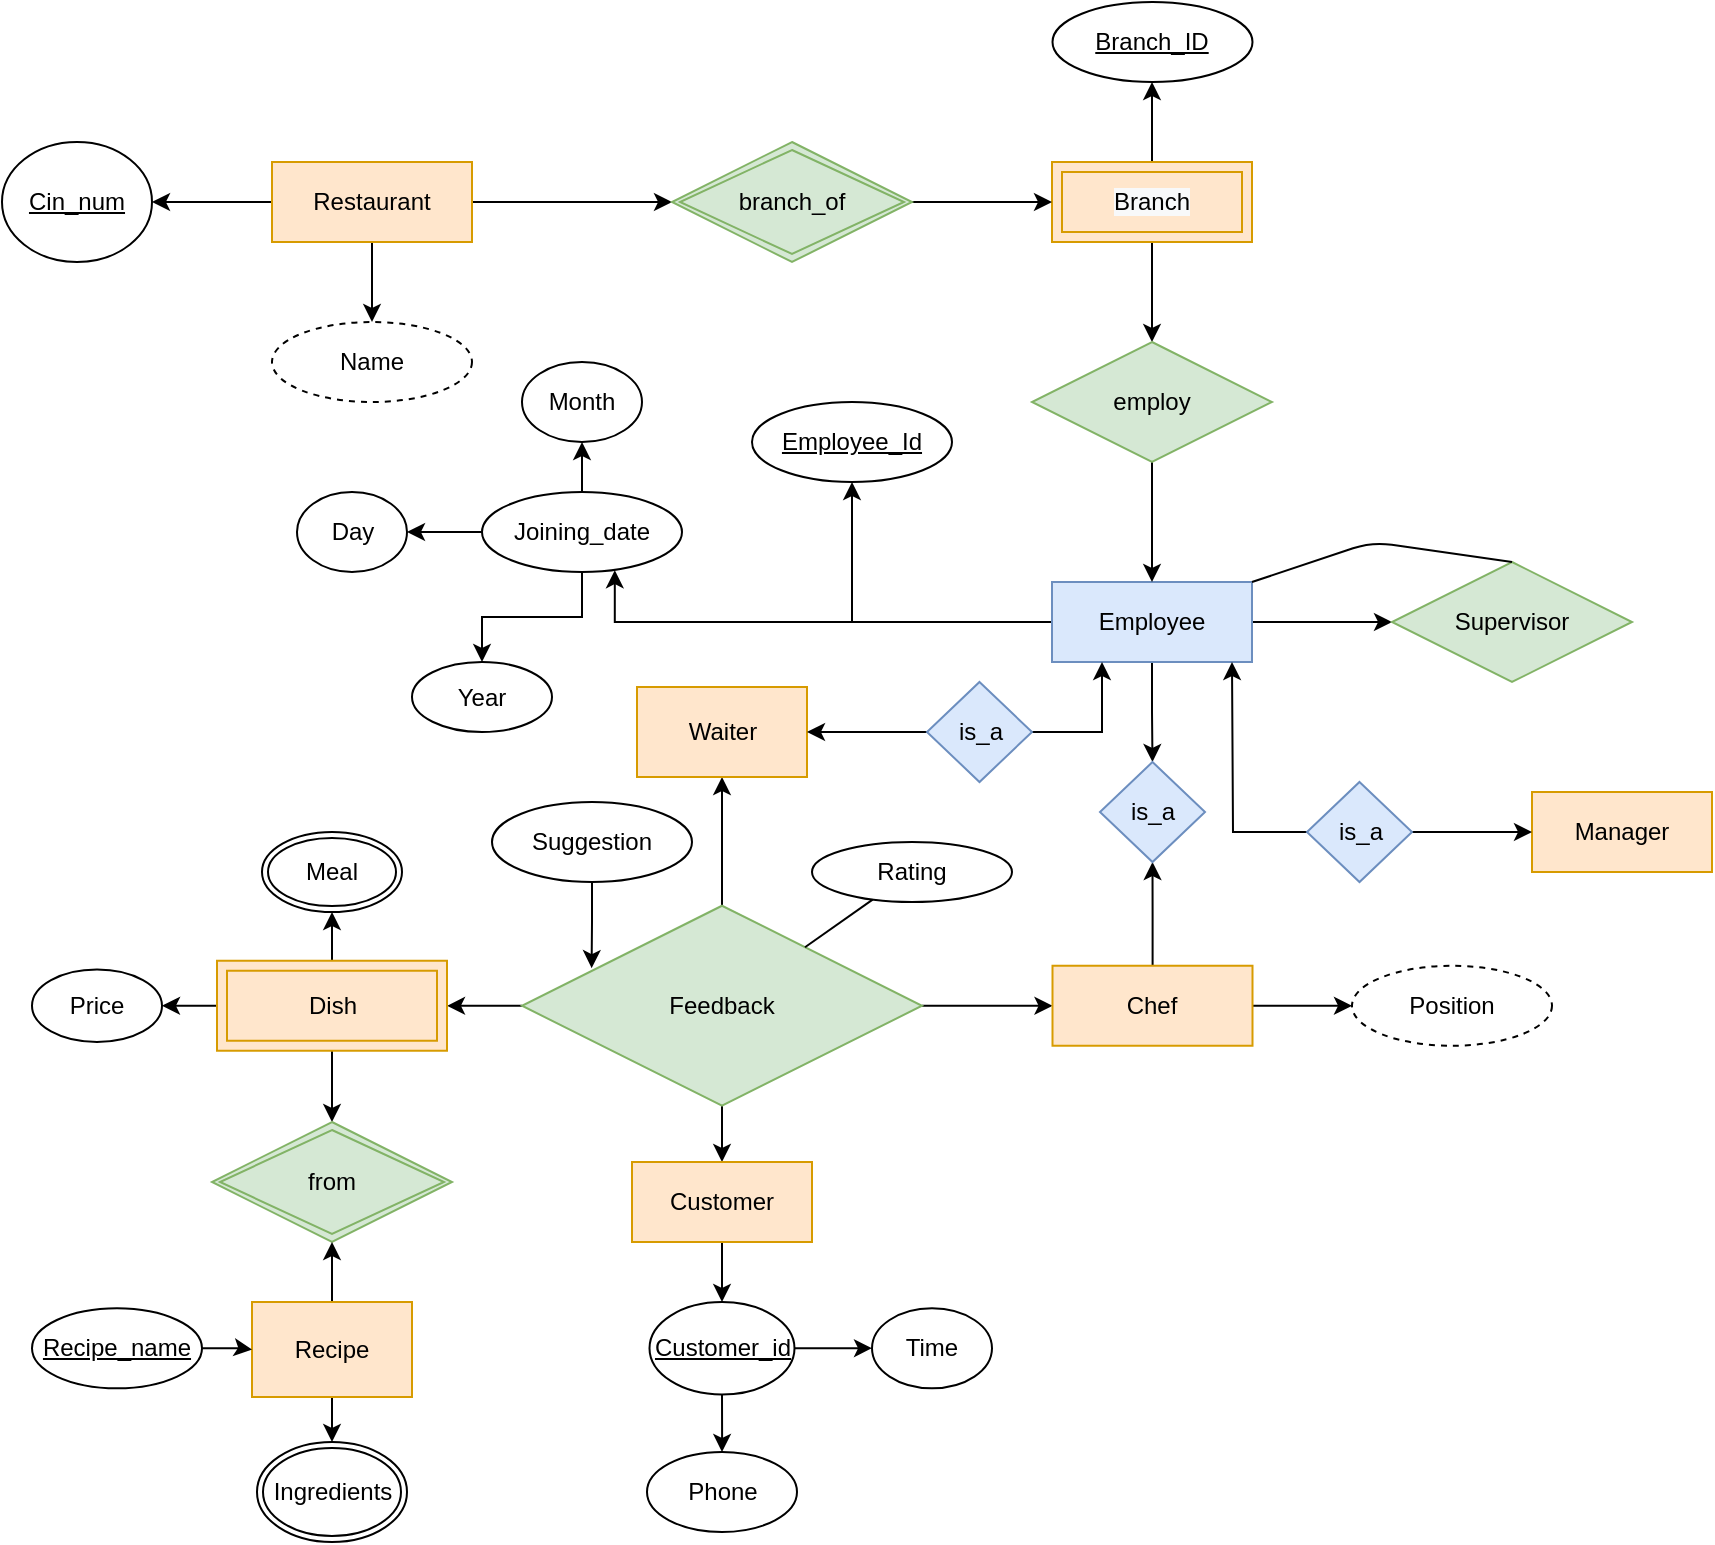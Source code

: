 <mxfile version="13.6.5" type="github">
  <diagram id="kxgBEVJCPQbhI56NlqeN" name="Page-1">
    <mxGraphModel dx="1449" dy="596" grid="1" gridSize="10" guides="1" tooltips="1" connect="1" arrows="1" fold="1" page="1" pageScale="1" pageWidth="3300" pageHeight="4681" math="0" shadow="0">
      <root>
        <mxCell id="0" />
        <mxCell id="1" parent="0" />
        <mxCell id="NgLl4HAQhnd8HXAotbS4-2" value="" style="edgeStyle=orthogonalEdgeStyle;rounded=0;orthogonalLoop=1;jettySize=auto;html=1;" parent="1" source="jKNY7_8_zjAuuIfCQ90G-1" target="NgLl4HAQhnd8HXAotbS4-1" edge="1">
          <mxGeometry relative="1" as="geometry" />
        </mxCell>
        <mxCell id="NgLl4HAQhnd8HXAotbS4-8" value="" style="edgeStyle=orthogonalEdgeStyle;rounded=0;orthogonalLoop=1;jettySize=auto;html=1;" parent="1" source="jKNY7_8_zjAuuIfCQ90G-1" target="NgLl4HAQhnd8HXAotbS4-7" edge="1">
          <mxGeometry relative="1" as="geometry" />
        </mxCell>
        <mxCell id="ky3XIGSyfg8WfD_a-9OU-23" value="" style="edgeStyle=orthogonalEdgeStyle;rounded=0;orthogonalLoop=1;jettySize=auto;html=1;" edge="1" parent="1" source="jKNY7_8_zjAuuIfCQ90G-1" target="kzbOnNVxng_6eBCHzelk-32">
          <mxGeometry relative="1" as="geometry" />
        </mxCell>
        <mxCell id="ky3XIGSyfg8WfD_a-9OU-30" value="" style="edgeStyle=orthogonalEdgeStyle;rounded=0;orthogonalLoop=1;jettySize=auto;html=1;" edge="1" parent="1" source="jKNY7_8_zjAuuIfCQ90G-1" target="ky3XIGSyfg8WfD_a-9OU-29">
          <mxGeometry relative="1" as="geometry" />
        </mxCell>
        <mxCell id="jKNY7_8_zjAuuIfCQ90G-1" value="Feedback" style="rhombus;whiteSpace=wrap;html=1;fillColor=#d5e8d4;strokeColor=#82b366;" parent="1" vertex="1">
          <mxGeometry x="1335" y="1861.87" width="200" height="100" as="geometry" />
        </mxCell>
        <mxCell id="kzbOnNVxng_6eBCHzelk-70" value="" style="edgeStyle=orthogonalEdgeStyle;rounded=0;orthogonalLoop=1;jettySize=auto;html=1;" parent="1" source="NgLl4HAQhnd8HXAotbS4-1" target="kzbOnNVxng_6eBCHzelk-28" edge="1">
          <mxGeometry relative="1" as="geometry" />
        </mxCell>
        <mxCell id="XjC6Pe1A60IvWtQranHF-16" value="" style="edgeStyle=orthogonalEdgeStyle;rounded=0;orthogonalLoop=1;jettySize=auto;html=1;" parent="1" source="NgLl4HAQhnd8HXAotbS4-1" target="XjC6Pe1A60IvWtQranHF-2" edge="1">
          <mxGeometry relative="1" as="geometry" />
        </mxCell>
        <mxCell id="NgLl4HAQhnd8HXAotbS4-1" value="Chef" style="whiteSpace=wrap;html=1;align=center;fillColor=#ffe6cc;strokeColor=#d79b00;" parent="1" vertex="1">
          <mxGeometry x="1600.25" y="1891.87" width="100" height="40" as="geometry" />
        </mxCell>
        <mxCell id="NgLl4HAQhnd8HXAotbS4-7" value="Waiter" style="whiteSpace=wrap;html=1;fillColor=#ffe6cc;strokeColor=#d79b00;" parent="1" vertex="1">
          <mxGeometry x="1392.5" y="1752.5" width="85" height="45" as="geometry" />
        </mxCell>
        <mxCell id="kzbOnNVxng_6eBCHzelk-1" value="Rating" style="ellipse;whiteSpace=wrap;html=1;align=center;fontStyle=0" parent="1" vertex="1">
          <mxGeometry x="1480" y="1830" width="100" height="30" as="geometry" />
        </mxCell>
        <mxCell id="kzbOnNVxng_6eBCHzelk-65" value="" style="edgeStyle=orthogonalEdgeStyle;rounded=0;orthogonalLoop=1;jettySize=auto;html=1;" parent="1" source="kzbOnNVxng_6eBCHzelk-5" target="kzbOnNVxng_6eBCHzelk-64" edge="1">
          <mxGeometry relative="1" as="geometry" />
        </mxCell>
        <mxCell id="XjC6Pe1A60IvWtQranHF-3" value="" style="edgeStyle=orthogonalEdgeStyle;rounded=0;orthogonalLoop=1;jettySize=auto;html=1;" parent="1" source="kzbOnNVxng_6eBCHzelk-5" target="XjC6Pe1A60IvWtQranHF-2" edge="1">
          <mxGeometry relative="1" as="geometry" />
        </mxCell>
        <mxCell id="XjC6Pe1A60IvWtQranHF-6" value="" style="edgeStyle=orthogonalEdgeStyle;rounded=0;orthogonalLoop=1;jettySize=auto;html=1;entryX=0.664;entryY=0.978;entryDx=0;entryDy=0;entryPerimeter=0;" parent="1" source="kzbOnNVxng_6eBCHzelk-5" target="dvFwAt92-HnFU6FiswPp-1" edge="1">
          <mxGeometry relative="1" as="geometry" />
        </mxCell>
        <mxCell id="XjC6Pe1A60IvWtQranHF-21" value="" style="edgeStyle=orthogonalEdgeStyle;rounded=0;orthogonalLoop=1;jettySize=auto;html=1;" parent="1" source="kzbOnNVxng_6eBCHzelk-5" target="kzbOnNVxng_6eBCHzelk-81" edge="1">
          <mxGeometry relative="1" as="geometry" />
        </mxCell>
        <mxCell id="kzbOnNVxng_6eBCHzelk-5" value="Employee" style="whiteSpace=wrap;html=1;align=center;fillColor=#dae8fc;strokeColor=#6c8ebf;" parent="1" vertex="1">
          <mxGeometry x="1600" y="1700" width="100" height="40" as="geometry" />
        </mxCell>
        <mxCell id="kzbOnNVxng_6eBCHzelk-28" value="Position" style="ellipse;whiteSpace=wrap;html=1;align=center;dashed=1;" parent="1" vertex="1">
          <mxGeometry x="1750" y="1891.88" width="100" height="40" as="geometry" />
        </mxCell>
        <mxCell id="ky3XIGSyfg8WfD_a-9OU-24" value="" style="edgeStyle=orthogonalEdgeStyle;rounded=0;orthogonalLoop=1;jettySize=auto;html=1;" edge="1" parent="1" source="kzbOnNVxng_6eBCHzelk-32" target="kzbOnNVxng_6eBCHzelk-61">
          <mxGeometry relative="1" as="geometry" />
        </mxCell>
        <mxCell id="ky3XIGSyfg8WfD_a-9OU-31" value="" style="edgeStyle=orthogonalEdgeStyle;rounded=0;orthogonalLoop=1;jettySize=auto;html=1;" edge="1" parent="1" source="kzbOnNVxng_6eBCHzelk-32" target="MUuDbcajwvJd1qfhd0S6-7">
          <mxGeometry relative="1" as="geometry" />
        </mxCell>
        <mxCell id="ky3XIGSyfg8WfD_a-9OU-36" value="" style="edgeStyle=orthogonalEdgeStyle;rounded=0;orthogonalLoop=1;jettySize=auto;html=1;" edge="1" parent="1" source="kzbOnNVxng_6eBCHzelk-32" target="ky3XIGSyfg8WfD_a-9OU-34">
          <mxGeometry relative="1" as="geometry" />
        </mxCell>
        <mxCell id="kzbOnNVxng_6eBCHzelk-32" value="Dish" style="shape=ext;margin=3;double=1;whiteSpace=wrap;html=1;align=center;fillColor=#ffe6cc;strokeColor=#d79b00;" parent="1" vertex="1">
          <mxGeometry x="1182.5" y="1889.37" width="115" height="45" as="geometry" />
        </mxCell>
        <mxCell id="kzbOnNVxng_6eBCHzelk-49" value="" style="edgeStyle=orthogonalEdgeStyle;rounded=0;orthogonalLoop=1;jettySize=auto;html=1;" parent="1" source="kzbOnNVxng_6eBCHzelk-40" target="kzbOnNVxng_6eBCHzelk-48" edge="1">
          <mxGeometry relative="1" as="geometry" />
        </mxCell>
        <mxCell id="kzbOnNVxng_6eBCHzelk-54" value="" style="edgeStyle=orthogonalEdgeStyle;rounded=0;orthogonalLoop=1;jettySize=auto;html=1;" parent="1" source="kzbOnNVxng_6eBCHzelk-40" target="kzbOnNVxng_6eBCHzelk-51" edge="1">
          <mxGeometry relative="1" as="geometry" />
        </mxCell>
        <mxCell id="kzbOnNVxng_6eBCHzelk-60" value="" style="edgeStyle=orthogonalEdgeStyle;rounded=0;orthogonalLoop=1;jettySize=auto;html=1;" parent="1" source="kzbOnNVxng_6eBCHzelk-40" target="kzbOnNVxng_6eBCHzelk-57" edge="1">
          <mxGeometry relative="1" as="geometry" />
        </mxCell>
        <mxCell id="kzbOnNVxng_6eBCHzelk-40" value="Restaurant" style="whiteSpace=wrap;html=1;align=center;fillColor=#ffe6cc;strokeColor=#d79b00;" parent="1" vertex="1">
          <mxGeometry x="1210" y="1490" width="100" height="40" as="geometry" />
        </mxCell>
        <mxCell id="kzbOnNVxng_6eBCHzelk-45" value="" style="edgeStyle=orthogonalEdgeStyle;rounded=0;orthogonalLoop=1;jettySize=auto;html=1;" parent="1" source="kzbOnNVxng_6eBCHzelk-41" target="kzbOnNVxng_6eBCHzelk-43" edge="1">
          <mxGeometry relative="1" as="geometry" />
        </mxCell>
        <mxCell id="XjC6Pe1A60IvWtQranHF-35" value="" style="edgeStyle=orthogonalEdgeStyle;rounded=0;orthogonalLoop=1;jettySize=auto;html=1;" parent="1" source="kzbOnNVxng_6eBCHzelk-41" edge="1">
          <mxGeometry relative="1" as="geometry">
            <mxPoint x="1650" y="1450" as="targetPoint" />
          </mxGeometry>
        </mxCell>
        <mxCell id="kzbOnNVxng_6eBCHzelk-41" value="&#xa;&#xa;&lt;span style=&quot;color: rgb(0, 0, 0); font-family: helvetica; font-size: 12px; font-style: normal; font-weight: 400; letter-spacing: normal; text-align: center; text-indent: 0px; text-transform: none; word-spacing: 0px; background-color: rgb(248, 249, 250); display: inline; float: none;&quot;&gt;Branch&lt;/span&gt;&#xa;&#xa;" style="shape=ext;margin=3;double=1;whiteSpace=wrap;html=1;align=center;fillColor=#ffe6cc;strokeColor=#d79b00;" parent="1" vertex="1">
          <mxGeometry x="1600" y="1490" width="100" height="40" as="geometry" />
        </mxCell>
        <mxCell id="kzbOnNVxng_6eBCHzelk-46" value="" style="edgeStyle=orthogonalEdgeStyle;rounded=0;orthogonalLoop=1;jettySize=auto;html=1;" parent="1" source="kzbOnNVxng_6eBCHzelk-43" target="kzbOnNVxng_6eBCHzelk-5" edge="1">
          <mxGeometry relative="1" as="geometry" />
        </mxCell>
        <mxCell id="kzbOnNVxng_6eBCHzelk-43" value="employ" style="shape=rhombus;perimeter=rhombusPerimeter;whiteSpace=wrap;html=1;align=center;fillColor=#d5e8d4;strokeColor=#82b366;" parent="1" vertex="1">
          <mxGeometry x="1590" y="1580" width="120" height="60" as="geometry" />
        </mxCell>
        <mxCell id="kzbOnNVxng_6eBCHzelk-48" value="&lt;u&gt;Cin_num&lt;/u&gt;" style="ellipse;whiteSpace=wrap;html=1;" parent="1" vertex="1">
          <mxGeometry x="1075" y="1480" width="75" height="60" as="geometry" />
        </mxCell>
        <mxCell id="kzbOnNVxng_6eBCHzelk-53" value="" style="edgeStyle=orthogonalEdgeStyle;rounded=0;orthogonalLoop=1;jettySize=auto;html=1;" parent="1" source="kzbOnNVxng_6eBCHzelk-51" target="kzbOnNVxng_6eBCHzelk-41" edge="1">
          <mxGeometry relative="1" as="geometry" />
        </mxCell>
        <mxCell id="kzbOnNVxng_6eBCHzelk-51" value="branch_of" style="shape=rhombus;double=1;perimeter=rhombusPerimeter;whiteSpace=wrap;html=1;align=center;fillColor=#d5e8d4;strokeColor=#82b366;" parent="1" vertex="1">
          <mxGeometry x="1410" y="1480" width="120" height="60" as="geometry" />
        </mxCell>
        <mxCell id="kzbOnNVxng_6eBCHzelk-57" value="Name" style="ellipse;whiteSpace=wrap;html=1;align=center;dashed=1;" parent="1" vertex="1">
          <mxGeometry x="1210" y="1570" width="100" height="40" as="geometry" />
        </mxCell>
        <mxCell id="kzbOnNVxng_6eBCHzelk-61" value="from" style="shape=rhombus;double=1;perimeter=rhombusPerimeter;whiteSpace=wrap;html=1;align=center;fillColor=#d5e8d4;strokeColor=#82b366;" parent="1" vertex="1">
          <mxGeometry x="1180" y="1970" width="120" height="60" as="geometry" />
        </mxCell>
        <mxCell id="kzbOnNVxng_6eBCHzelk-64" value="Employee_Id" style="ellipse;whiteSpace=wrap;html=1;align=center;fontStyle=4;" parent="1" vertex="1">
          <mxGeometry x="1450" y="1610" width="100" height="40" as="geometry" />
        </mxCell>
        <mxCell id="kzbOnNVxng_6eBCHzelk-80" value="" style="endArrow=none;html=1;rounded=0;" parent="1" source="jKNY7_8_zjAuuIfCQ90G-1" target="kzbOnNVxng_6eBCHzelk-1" edge="1">
          <mxGeometry relative="1" as="geometry">
            <mxPoint x="1390" y="2010" as="sourcePoint" />
            <mxPoint x="1550" y="2010" as="targetPoint" />
          </mxGeometry>
        </mxCell>
        <mxCell id="kzbOnNVxng_6eBCHzelk-81" value="Supervisor" style="shape=rhombus;perimeter=rhombusPerimeter;whiteSpace=wrap;html=1;align=center;fillColor=#d5e8d4;strokeColor=#82b366;" parent="1" vertex="1">
          <mxGeometry x="1770" y="1690" width="120" height="60" as="geometry" />
        </mxCell>
        <mxCell id="XjC6Pe1A60IvWtQranHF-2" value="is_a" style="rhombus;whiteSpace=wrap;html=1;fillColor=#dae8fc;strokeColor=#6c8ebf;" parent="1" vertex="1">
          <mxGeometry x="1624" y="1790" width="52.5" height="50" as="geometry" />
        </mxCell>
        <mxCell id="XjC6Pe1A60IvWtQranHF-9" value="" style="edgeStyle=orthogonalEdgeStyle;rounded=0;orthogonalLoop=1;jettySize=auto;html=1;" parent="1" source="XjC6Pe1A60IvWtQranHF-5" target="NgLl4HAQhnd8HXAotbS4-7" edge="1">
          <mxGeometry relative="1" as="geometry" />
        </mxCell>
        <mxCell id="dvFwAt92-HnFU6FiswPp-3" value="" style="edgeStyle=orthogonalEdgeStyle;rounded=0;orthogonalLoop=1;jettySize=auto;html=1;entryX=0.25;entryY=1;entryDx=0;entryDy=0;" parent="1" source="XjC6Pe1A60IvWtQranHF-5" target="kzbOnNVxng_6eBCHzelk-5" edge="1">
          <mxGeometry relative="1" as="geometry" />
        </mxCell>
        <mxCell id="XjC6Pe1A60IvWtQranHF-5" value="is_a" style="rhombus;whiteSpace=wrap;html=1;fillColor=#dae8fc;strokeColor=#6c8ebf;" parent="1" vertex="1">
          <mxGeometry x="1537.5" y="1750" width="52.5" height="50" as="geometry" />
        </mxCell>
        <mxCell id="XjC6Pe1A60IvWtQranHF-22" value="" style="endArrow=none;html=1;exitX=1;exitY=0;exitDx=0;exitDy=0;entryX=0.5;entryY=0;entryDx=0;entryDy=0;" parent="1" source="kzbOnNVxng_6eBCHzelk-5" target="kzbOnNVxng_6eBCHzelk-81" edge="1">
          <mxGeometry width="50" height="50" relative="1" as="geometry">
            <mxPoint x="1780" y="1800" as="sourcePoint" />
            <mxPoint x="1830" y="1750" as="targetPoint" />
            <Array as="points">
              <mxPoint x="1760" y="1680" />
            </Array>
          </mxGeometry>
        </mxCell>
        <mxCell id="XjC6Pe1A60IvWtQranHF-24" value="Manager" style="rounded=0;whiteSpace=wrap;html=1;fillColor=#ffe6cc;strokeColor=#d79b00;" parent="1" vertex="1">
          <mxGeometry x="1840" y="1805" width="90" height="40" as="geometry" />
        </mxCell>
        <mxCell id="XjC6Pe1A60IvWtQranHF-27" value="" style="edgeStyle=orthogonalEdgeStyle;rounded=0;orthogonalLoop=1;jettySize=auto;html=1;" parent="1" source="XjC6Pe1A60IvWtQranHF-26" target="XjC6Pe1A60IvWtQranHF-24" edge="1">
          <mxGeometry relative="1" as="geometry" />
        </mxCell>
        <mxCell id="XjC6Pe1A60IvWtQranHF-28" value="" style="edgeStyle=orthogonalEdgeStyle;rounded=0;orthogonalLoop=1;jettySize=auto;html=1;" parent="1" source="XjC6Pe1A60IvWtQranHF-26" edge="1">
          <mxGeometry relative="1" as="geometry">
            <mxPoint x="1690" y="1740" as="targetPoint" />
          </mxGeometry>
        </mxCell>
        <mxCell id="XjC6Pe1A60IvWtQranHF-26" value="is_a" style="rhombus;whiteSpace=wrap;html=1;fillColor=#dae8fc;strokeColor=#6c8ebf;" parent="1" vertex="1">
          <mxGeometry x="1727.5" y="1800" width="52.5" height="50" as="geometry" />
        </mxCell>
        <mxCell id="XjC6Pe1A60IvWtQranHF-33" value="" style="edgeStyle=orthogonalEdgeStyle;rounded=0;orthogonalLoop=1;jettySize=auto;html=1;entryX=0.174;entryY=0.312;entryDx=0;entryDy=0;entryPerimeter=0;" parent="1" source="XjC6Pe1A60IvWtQranHF-30" target="jKNY7_8_zjAuuIfCQ90G-1" edge="1">
          <mxGeometry relative="1" as="geometry">
            <Array as="points" />
          </mxGeometry>
        </mxCell>
        <mxCell id="XjC6Pe1A60IvWtQranHF-30" value="Suggestion" style="ellipse;whiteSpace=wrap;html=1;align=center;" parent="1" vertex="1">
          <mxGeometry x="1320" y="1810" width="100" height="40" as="geometry" />
        </mxCell>
        <mxCell id="XjC6Pe1A60IvWtQranHF-36" value="Branch_ID" style="ellipse;whiteSpace=wrap;html=1;align=center;fontStyle=4;" parent="1" vertex="1">
          <mxGeometry x="1600.25" y="1410" width="100" height="40" as="geometry" />
        </mxCell>
        <mxCell id="MUuDbcajwvJd1qfhd0S6-2" value="" style="edgeStyle=orthogonalEdgeStyle;rounded=0;orthogonalLoop=1;jettySize=auto;html=1;" parent="1" source="dvFwAt92-HnFU6FiswPp-1" target="MUuDbcajwvJd1qfhd0S6-1" edge="1">
          <mxGeometry relative="1" as="geometry" />
        </mxCell>
        <mxCell id="MUuDbcajwvJd1qfhd0S6-4" value="" style="edgeStyle=orthogonalEdgeStyle;rounded=0;orthogonalLoop=1;jettySize=auto;html=1;" parent="1" source="dvFwAt92-HnFU6FiswPp-1" target="MUuDbcajwvJd1qfhd0S6-3" edge="1">
          <mxGeometry relative="1" as="geometry" />
        </mxCell>
        <mxCell id="MUuDbcajwvJd1qfhd0S6-6" value="" style="edgeStyle=orthogonalEdgeStyle;rounded=0;orthogonalLoop=1;jettySize=auto;html=1;" parent="1" source="dvFwAt92-HnFU6FiswPp-1" target="MUuDbcajwvJd1qfhd0S6-5" edge="1">
          <mxGeometry relative="1" as="geometry" />
        </mxCell>
        <mxCell id="dvFwAt92-HnFU6FiswPp-1" value="Joining_date" style="ellipse;whiteSpace=wrap;html=1;align=center;" parent="1" vertex="1">
          <mxGeometry x="1315" y="1655" width="100" height="40" as="geometry" />
        </mxCell>
        <mxCell id="MUuDbcajwvJd1qfhd0S6-1" value="Day" style="ellipse;whiteSpace=wrap;html=1;" parent="1" vertex="1">
          <mxGeometry x="1222.5" y="1655" width="55" height="40" as="geometry" />
        </mxCell>
        <mxCell id="MUuDbcajwvJd1qfhd0S6-3" value="Month" style="ellipse;whiteSpace=wrap;html=1;" parent="1" vertex="1">
          <mxGeometry x="1335" y="1590" width="60" height="40" as="geometry" />
        </mxCell>
        <mxCell id="MUuDbcajwvJd1qfhd0S6-5" value="Year" style="ellipse;whiteSpace=wrap;html=1;" parent="1" vertex="1">
          <mxGeometry x="1280" y="1740" width="70" height="35" as="geometry" />
        </mxCell>
        <mxCell id="MUuDbcajwvJd1qfhd0S6-7" value="Price" style="ellipse;whiteSpace=wrap;html=1;align=center;" parent="1" vertex="1">
          <mxGeometry x="1090" y="1893.74" width="65" height="36.26" as="geometry" />
        </mxCell>
        <mxCell id="ky3XIGSyfg8WfD_a-9OU-8" value="" style="edgeStyle=orthogonalEdgeStyle;rounded=0;orthogonalLoop=1;jettySize=auto;html=1;" edge="1" parent="1" source="ky3XIGSyfg8WfD_a-9OU-2" target="kzbOnNVxng_6eBCHzelk-61">
          <mxGeometry relative="1" as="geometry" />
        </mxCell>
        <mxCell id="ky3XIGSyfg8WfD_a-9OU-33" value="" style="edgeStyle=orthogonalEdgeStyle;rounded=0;orthogonalLoop=1;jettySize=auto;html=1;" edge="1" parent="1" source="ky3XIGSyfg8WfD_a-9OU-2" target="ky3XIGSyfg8WfD_a-9OU-26">
          <mxGeometry relative="1" as="geometry" />
        </mxCell>
        <mxCell id="ky3XIGSyfg8WfD_a-9OU-2" value="Recipe" style="whiteSpace=wrap;html=1;fillColor=#ffe6cc;strokeColor=#d79b00;" vertex="1" parent="1">
          <mxGeometry x="1200" y="2060" width="80" height="47.5" as="geometry" />
        </mxCell>
        <mxCell id="ky3XIGSyfg8WfD_a-9OU-44" value="" style="edgeStyle=orthogonalEdgeStyle;rounded=0;orthogonalLoop=1;jettySize=auto;html=1;" edge="1" parent="1" source="ky3XIGSyfg8WfD_a-9OU-25" target="ky3XIGSyfg8WfD_a-9OU-43">
          <mxGeometry relative="1" as="geometry" />
        </mxCell>
        <mxCell id="ky3XIGSyfg8WfD_a-9OU-46" value="" style="edgeStyle=orthogonalEdgeStyle;rounded=0;orthogonalLoop=1;jettySize=auto;html=1;" edge="1" parent="1" source="ky3XIGSyfg8WfD_a-9OU-25" target="ky3XIGSyfg8WfD_a-9OU-45">
          <mxGeometry relative="1" as="geometry" />
        </mxCell>
        <mxCell id="ky3XIGSyfg8WfD_a-9OU-25" value="Customer_id" style="ellipse;whiteSpace=wrap;html=1;fillColor=none;fontStyle=4" vertex="1" parent="1">
          <mxGeometry x="1398.75" y="2060" width="72.5" height="46.25" as="geometry" />
        </mxCell>
        <mxCell id="ky3XIGSyfg8WfD_a-9OU-26" value="Ingredients" style="ellipse;shape=doubleEllipse;margin=3;whiteSpace=wrap;html=1;align=center;" vertex="1" parent="1">
          <mxGeometry x="1202.5" y="2130" width="75" height="50" as="geometry" />
        </mxCell>
        <mxCell id="ky3XIGSyfg8WfD_a-9OU-37" value="" style="edgeStyle=orthogonalEdgeStyle;rounded=0;orthogonalLoop=1;jettySize=auto;html=1;" edge="1" parent="1" source="ky3XIGSyfg8WfD_a-9OU-29" target="ky3XIGSyfg8WfD_a-9OU-25">
          <mxGeometry relative="1" as="geometry" />
        </mxCell>
        <mxCell id="ky3XIGSyfg8WfD_a-9OU-29" value="Customer" style="whiteSpace=wrap;html=1;fillColor=#ffe6cc;strokeColor=#d79b00;" vertex="1" parent="1">
          <mxGeometry x="1390" y="1990" width="90" height="40" as="geometry" />
        </mxCell>
        <mxCell id="ky3XIGSyfg8WfD_a-9OU-34" value="Meal" style="ellipse;shape=doubleEllipse;margin=3;whiteSpace=wrap;html=1;align=center;" vertex="1" parent="1">
          <mxGeometry x="1205" y="1825" width="70" height="40" as="geometry" />
        </mxCell>
        <mxCell id="ky3XIGSyfg8WfD_a-9OU-43" value="Time" style="ellipse;whiteSpace=wrap;html=1;align=center;" vertex="1" parent="1">
          <mxGeometry x="1510" y="2063.13" width="60" height="40" as="geometry" />
        </mxCell>
        <mxCell id="ky3XIGSyfg8WfD_a-9OU-45" value="Phone" style="ellipse;whiteSpace=wrap;html=1;align=center;" vertex="1" parent="1">
          <mxGeometry x="1397.5" y="2135" width="75" height="40" as="geometry" />
        </mxCell>
        <mxCell id="ky3XIGSyfg8WfD_a-9OU-49" value="" style="edgeStyle=orthogonalEdgeStyle;rounded=0;orthogonalLoop=1;jettySize=auto;html=1;" edge="1" parent="1" source="ky3XIGSyfg8WfD_a-9OU-48" target="ky3XIGSyfg8WfD_a-9OU-2">
          <mxGeometry relative="1" as="geometry" />
        </mxCell>
        <mxCell id="ky3XIGSyfg8WfD_a-9OU-48" value="Recipe_name" style="ellipse;whiteSpace=wrap;html=1;align=center;fontStyle=4;" vertex="1" parent="1">
          <mxGeometry x="1090" y="2063.13" width="85" height="40" as="geometry" />
        </mxCell>
      </root>
    </mxGraphModel>
  </diagram>
</mxfile>
